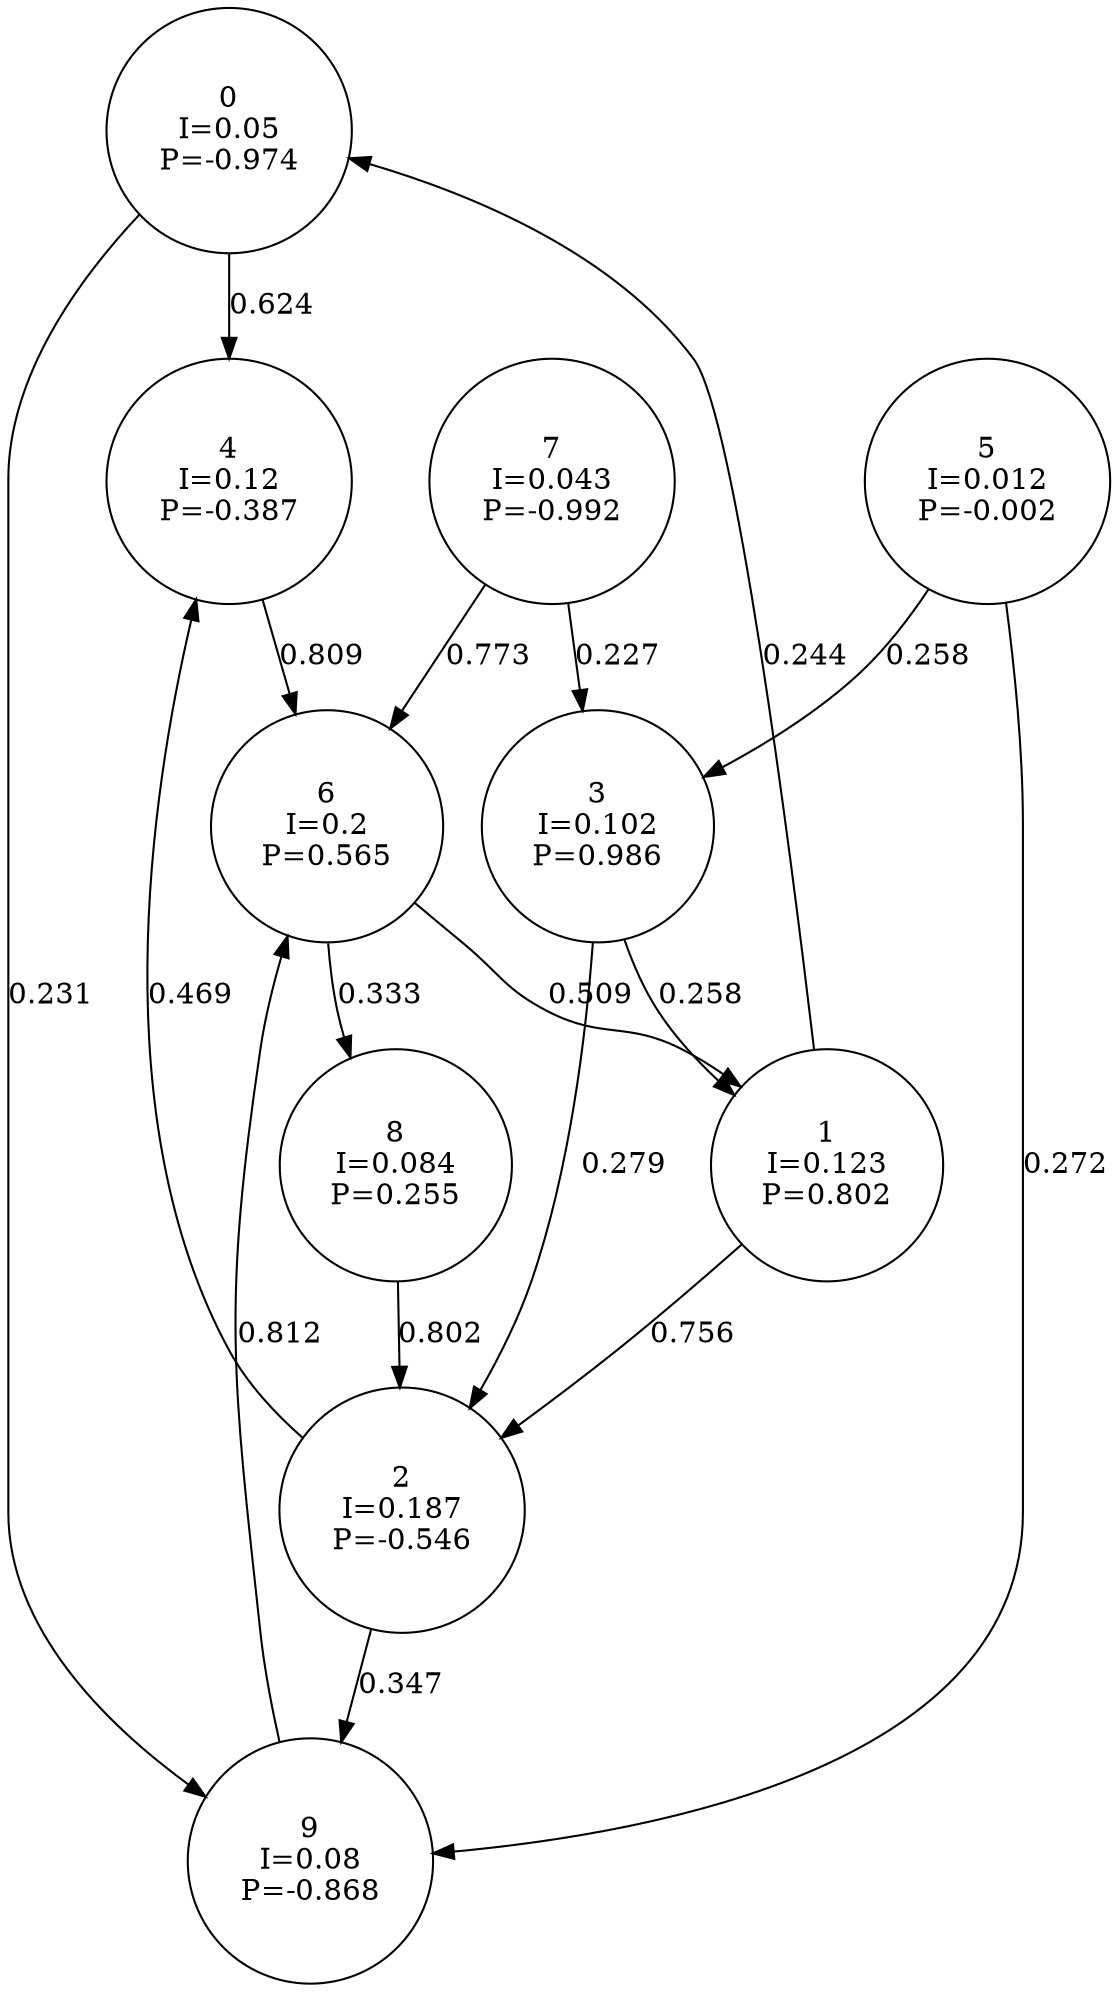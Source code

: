 digraph a {
0 [shape=circle, label="0\nI=0.05\nP=-0.974"];
	0 -> 4 [label="0.624"];
	0 -> 9 [label="0.231"];
1 [shape=circle, label="1\nI=0.123\nP=0.802"];
	1 -> 0 [label="0.244"];
	1 -> 2 [label="0.756"];
2 [shape=circle, label="2\nI=0.187\nP=-0.546"];
	2 -> 4 [label="0.469"];
	2 -> 9 [label="0.347"];
3 [shape=circle, label="3\nI=0.102\nP=0.986"];
	3 -> 1 [label="0.258"];
	3 -> 2 [label="0.279"];
4 [shape=circle, label="4\nI=0.12\nP=-0.387"];
	4 -> 6 [label="0.809"];
5 [shape=circle, label="5\nI=0.012\nP=-0.002"];
	5 -> 3 [label="0.258"];
	5 -> 9 [label="0.272"];
6 [shape=circle, label="6\nI=0.2\nP=0.565"];
	6 -> 1 [label="0.509"];
	6 -> 8 [label="0.333"];
7 [shape=circle, label="7\nI=0.043\nP=-0.992"];
	7 -> 3 [label="0.227"];
	7 -> 6 [label="0.773"];
8 [shape=circle, label="8\nI=0.084\nP=0.255"];
	8 -> 2 [label="0.802"];
9 [shape=circle, label="9\nI=0.08\nP=-0.868"];
	9 -> 6 [label="0.812"];
}